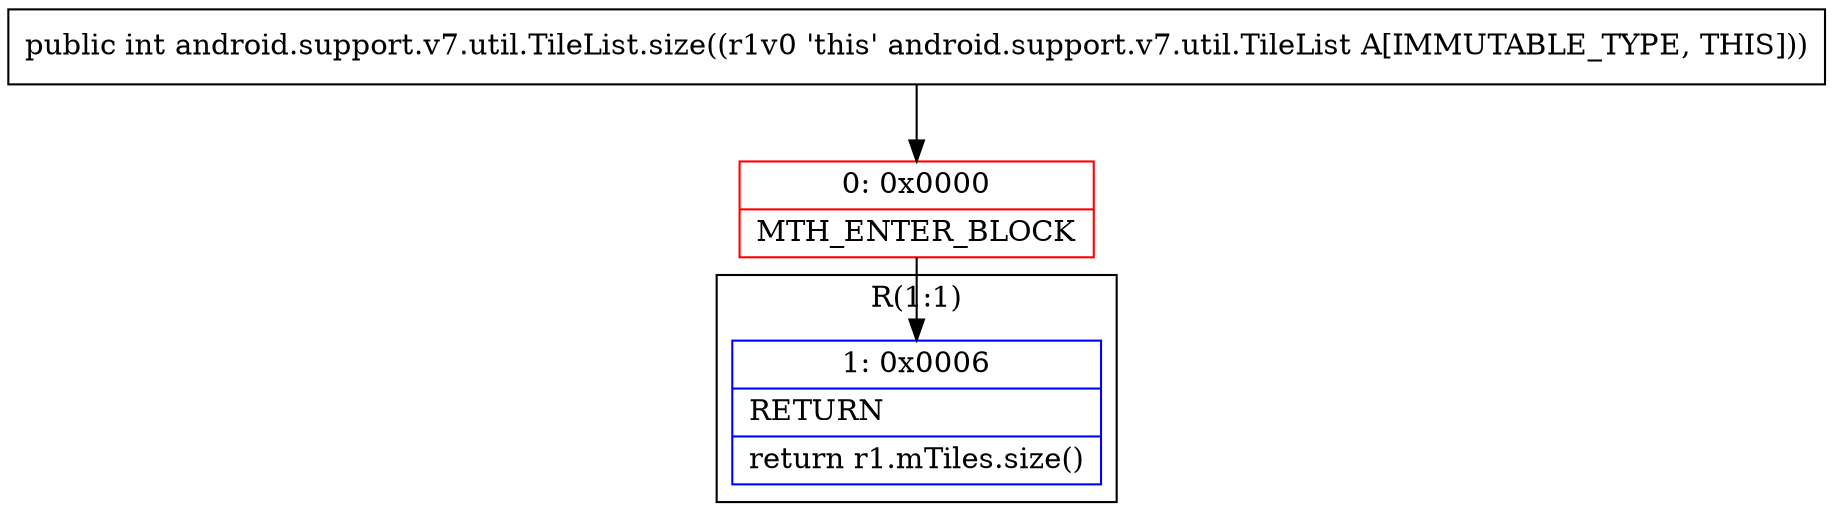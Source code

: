 digraph "CFG forandroid.support.v7.util.TileList.size()I" {
subgraph cluster_Region_1252054866 {
label = "R(1:1)";
node [shape=record,color=blue];
Node_1 [shape=record,label="{1\:\ 0x0006|RETURN\l|return r1.mTiles.size()\l}"];
}
Node_0 [shape=record,color=red,label="{0\:\ 0x0000|MTH_ENTER_BLOCK\l}"];
MethodNode[shape=record,label="{public int android.support.v7.util.TileList.size((r1v0 'this' android.support.v7.util.TileList A[IMMUTABLE_TYPE, THIS])) }"];
MethodNode -> Node_0;
Node_0 -> Node_1;
}

